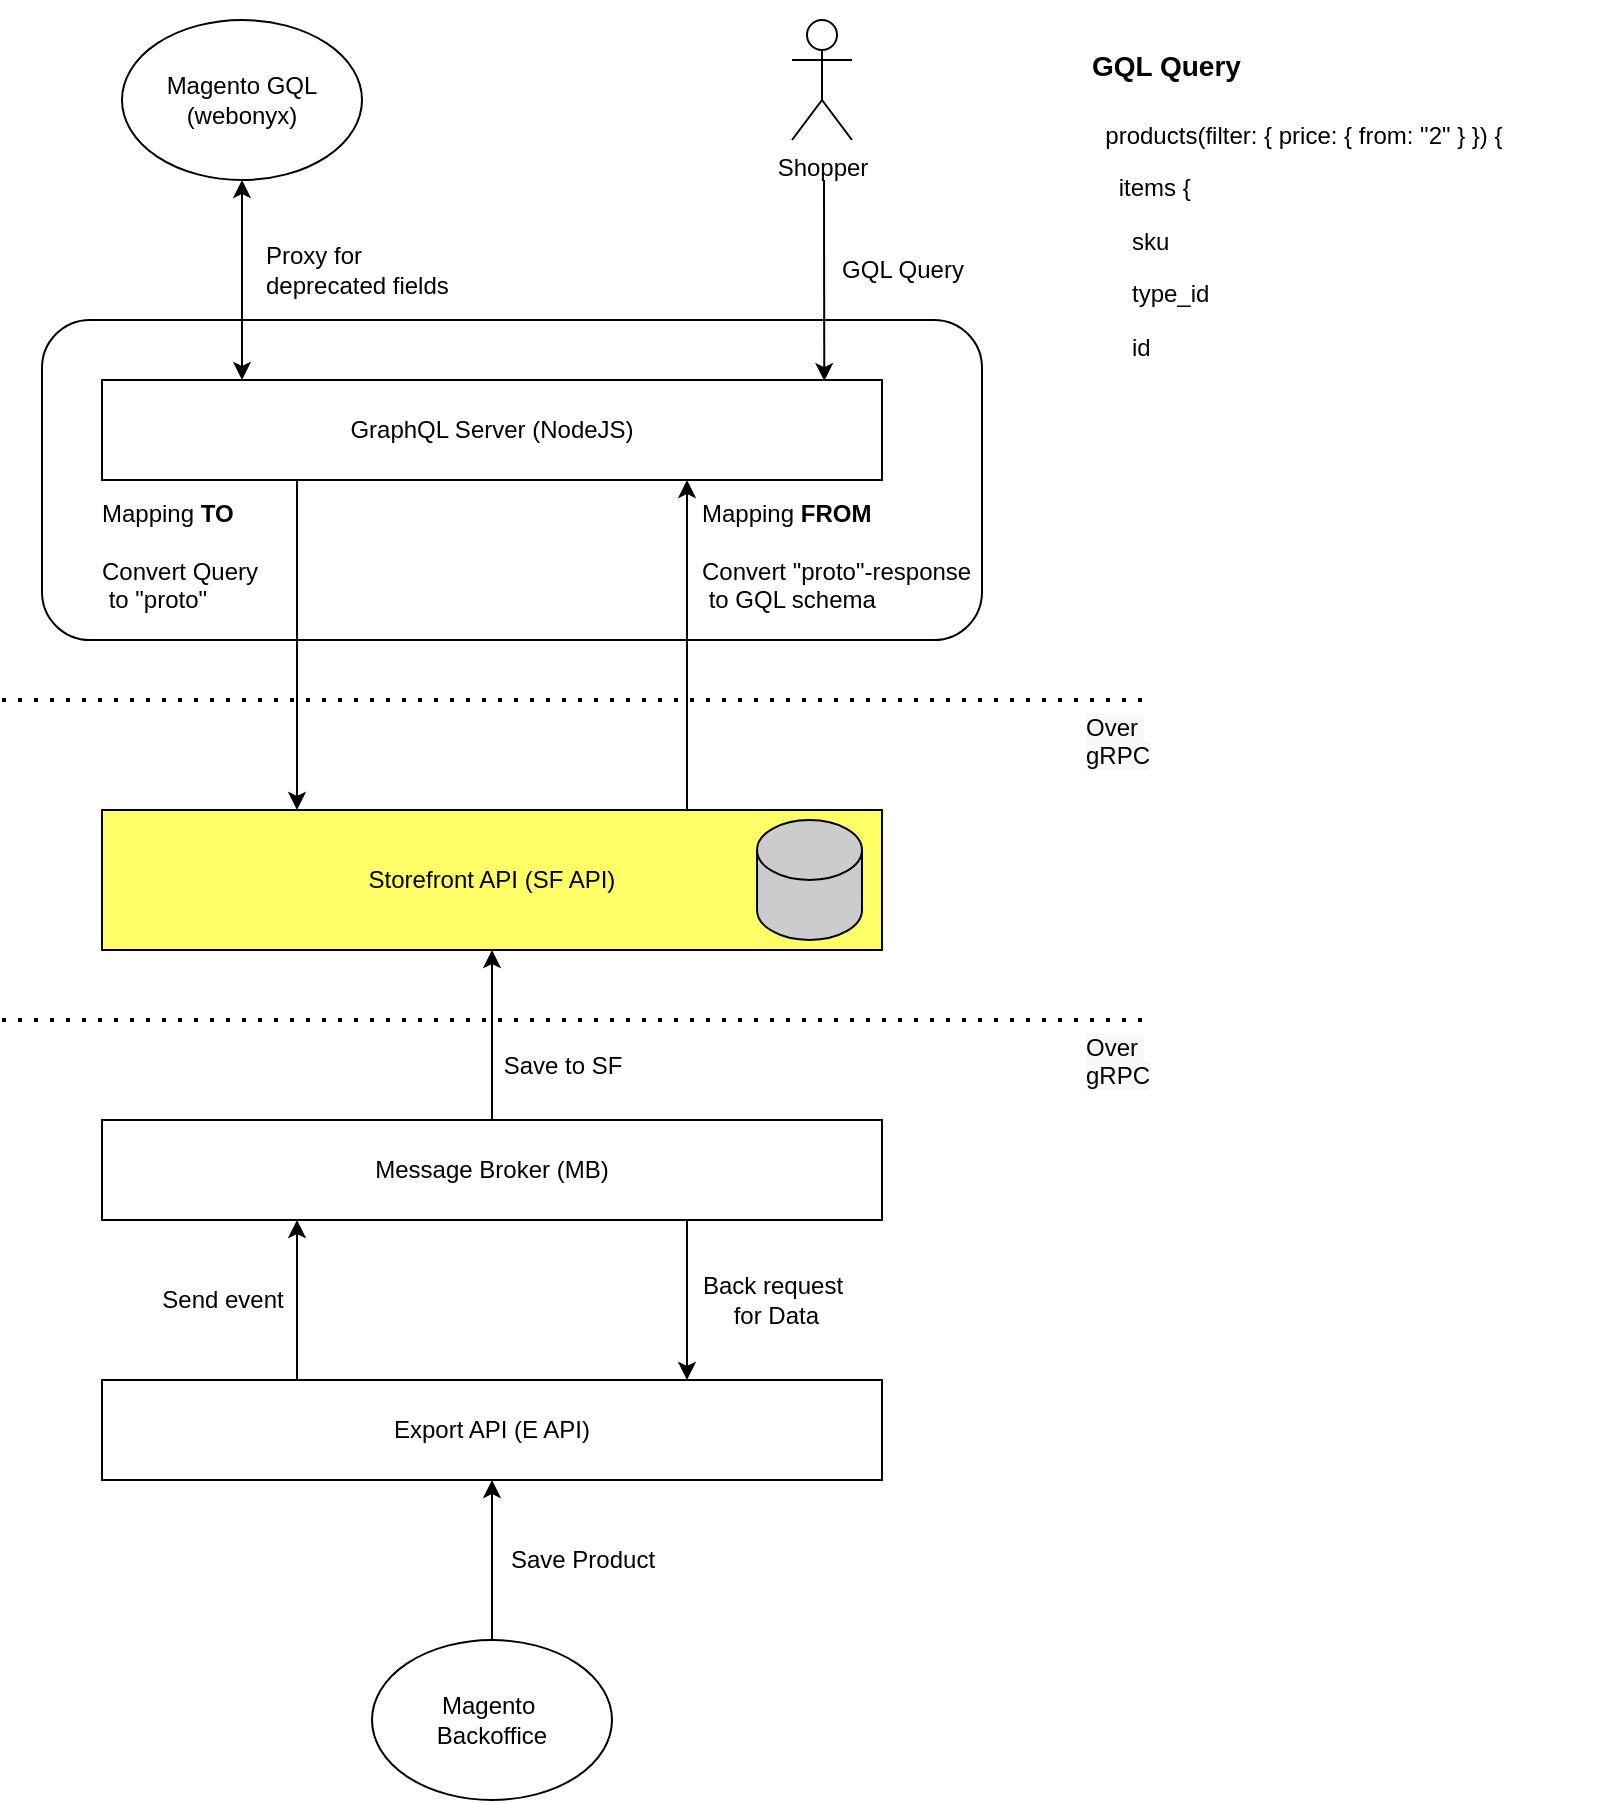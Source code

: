 <mxfile version="13.6.2" type="github">
  <diagram id="z_3OlUZgvgA4r3jRaCpC" name="Page-1">
    <mxGraphModel dx="1388" dy="662" grid="1" gridSize="10" guides="1" tooltips="1" connect="1" arrows="1" fold="1" page="1" pageScale="1" pageWidth="850" pageHeight="1100" math="0" shadow="0">
      <root>
        <mxCell id="0" />
        <mxCell id="1" parent="0" />
        <mxCell id="u7dwvrxe1WehzBrC3Dti-39" value="" style="rounded=1;whiteSpace=wrap;html=1;" vertex="1" parent="1">
          <mxGeometry x="50" y="160" width="470" height="160" as="geometry" />
        </mxCell>
        <mxCell id="u7dwvrxe1WehzBrC3Dti-11" style="edgeStyle=orthogonalEdgeStyle;rounded=0;orthogonalLoop=1;jettySize=auto;html=1;exitX=0.25;exitY=0;exitDx=0;exitDy=0;entryX=0.25;entryY=1;entryDx=0;entryDy=0;" edge="1" parent="1" source="u7dwvrxe1WehzBrC3Dti-1" target="u7dwvrxe1WehzBrC3Dti-2">
          <mxGeometry relative="1" as="geometry" />
        </mxCell>
        <mxCell id="u7dwvrxe1WehzBrC3Dti-1" value="Export API (E API)" style="rounded=0;whiteSpace=wrap;html=1;" vertex="1" parent="1">
          <mxGeometry x="80" y="690" width="390" height="50" as="geometry" />
        </mxCell>
        <mxCell id="u7dwvrxe1WehzBrC3Dti-2" value="Message Broker (MB)" style="rounded=0;whiteSpace=wrap;html=1;" vertex="1" parent="1">
          <mxGeometry x="80" y="560" width="390" height="50" as="geometry" />
        </mxCell>
        <mxCell id="u7dwvrxe1WehzBrC3Dti-3" value="Storefront API (SF API)" style="rounded=0;whiteSpace=wrap;html=1;fillColor=#FFFF66;" vertex="1" parent="1">
          <mxGeometry x="80" y="405" width="390" height="70" as="geometry" />
        </mxCell>
        <mxCell id="u7dwvrxe1WehzBrC3Dti-4" value="GraphQL Server (NodeJS)" style="rounded=0;whiteSpace=wrap;html=1;" vertex="1" parent="1">
          <mxGeometry x="80" y="190" width="390" height="50" as="geometry" />
        </mxCell>
        <mxCell id="u7dwvrxe1WehzBrC3Dti-15" value="" style="endArrow=classic;html=1;exitX=0.25;exitY=1;exitDx=0;exitDy=0;entryX=0.25;entryY=0;entryDx=0;entryDy=0;" edge="1" parent="1" source="u7dwvrxe1WehzBrC3Dti-4" target="u7dwvrxe1WehzBrC3Dti-3">
          <mxGeometry width="50" height="50" relative="1" as="geometry">
            <mxPoint x="190" y="370" as="sourcePoint" />
            <mxPoint x="240" y="320" as="targetPoint" />
          </mxGeometry>
        </mxCell>
        <mxCell id="u7dwvrxe1WehzBrC3Dti-16" value="" style="endArrow=classic;html=1;exitX=0.75;exitY=0;exitDx=0;exitDy=0;entryX=0.75;entryY=1;entryDx=0;entryDy=0;" edge="1" parent="1" source="u7dwvrxe1WehzBrC3Dti-3" target="u7dwvrxe1WehzBrC3Dti-4">
          <mxGeometry width="50" height="50" relative="1" as="geometry">
            <mxPoint x="187.5" y="250" as="sourcePoint" />
            <mxPoint x="187.5" y="330" as="targetPoint" />
          </mxGeometry>
        </mxCell>
        <mxCell id="u7dwvrxe1WehzBrC3Dti-17" value="Mapping &lt;b&gt;TO&lt;br&gt;&lt;/b&gt;&lt;br&gt;Convert Query&lt;br&gt;&amp;nbsp;to &quot;proto&quot;&amp;nbsp;" style="text;html=1;align=left;verticalAlign=middle;resizable=0;points=[];autosize=1;" vertex="1" parent="1">
          <mxGeometry x="78" y="248" width="90" height="60" as="geometry" />
        </mxCell>
        <mxCell id="u7dwvrxe1WehzBrC3Dti-18" value="Mapping &lt;b&gt;FROM&lt;/b&gt;&lt;br&gt;&lt;br&gt;Convert &quot;proto&quot;-response&lt;br&gt;&amp;nbsp;to GQL schema&amp;nbsp;" style="text;html=1;align=left;verticalAlign=middle;resizable=0;points=[];autosize=1;" vertex="1" parent="1">
          <mxGeometry x="378" y="248" width="150" height="60" as="geometry" />
        </mxCell>
        <mxCell id="u7dwvrxe1WehzBrC3Dti-19" value="Send event" style="text;html=1;align=center;verticalAlign=middle;resizable=0;points=[];autosize=1;" vertex="1" parent="1">
          <mxGeometry x="100" y="640" width="80" height="20" as="geometry" />
        </mxCell>
        <mxCell id="u7dwvrxe1WehzBrC3Dti-20" value="" style="endArrow=classic;html=1;exitX=0.75;exitY=1;exitDx=0;exitDy=0;entryX=0.75;entryY=0;entryDx=0;entryDy=0;" edge="1" parent="1" source="u7dwvrxe1WehzBrC3Dti-2" target="u7dwvrxe1WehzBrC3Dti-1">
          <mxGeometry width="50" height="50" relative="1" as="geometry">
            <mxPoint x="187.5" y="380" as="sourcePoint" />
            <mxPoint x="187.5" y="460" as="targetPoint" />
          </mxGeometry>
        </mxCell>
        <mxCell id="u7dwvrxe1WehzBrC3Dti-21" value="Back request&lt;br&gt;&amp;nbsp;for Data" style="text;html=1;align=center;verticalAlign=middle;resizable=0;points=[];autosize=1;" vertex="1" parent="1">
          <mxGeometry x="370" y="635" width="90" height="30" as="geometry" />
        </mxCell>
        <mxCell id="u7dwvrxe1WehzBrC3Dti-27" value="Shopper" style="shape=umlActor;verticalLabelPosition=bottom;verticalAlign=top;html=1;outlineConnect=0;" vertex="1" parent="1">
          <mxGeometry x="425" y="10" width="30" height="60" as="geometry" />
        </mxCell>
        <mxCell id="u7dwvrxe1WehzBrC3Dti-28" value="" style="endArrow=classic;html=1;entryX=0.926;entryY=0.011;entryDx=0;entryDy=0;entryPerimeter=0;" edge="1" parent="1" target="u7dwvrxe1WehzBrC3Dti-4">
          <mxGeometry width="50" height="50" relative="1" as="geometry">
            <mxPoint x="441" y="90" as="sourcePoint" />
            <mxPoint x="350" y="200" as="targetPoint" />
          </mxGeometry>
        </mxCell>
        <mxCell id="u7dwvrxe1WehzBrC3Dti-29" value="Magento GQL&lt;br&gt;(webonyx)" style="ellipse;whiteSpace=wrap;html=1;" vertex="1" parent="1">
          <mxGeometry x="90" y="10" width="120" height="80" as="geometry" />
        </mxCell>
        <mxCell id="u7dwvrxe1WehzBrC3Dti-30" value="" style="endArrow=classic;startArrow=classic;html=1;entryX=0.5;entryY=1;entryDx=0;entryDy=0;" edge="1" parent="1" target="u7dwvrxe1WehzBrC3Dti-29">
          <mxGeometry width="50" height="50" relative="1" as="geometry">
            <mxPoint x="150" y="190" as="sourcePoint" />
            <mxPoint x="350" y="200" as="targetPoint" />
          </mxGeometry>
        </mxCell>
        <mxCell id="u7dwvrxe1WehzBrC3Dti-31" value="Proxy for&lt;br&gt;deprecated fields" style="text;html=1;align=left;verticalAlign=middle;resizable=0;points=[];autosize=1;" vertex="1" parent="1">
          <mxGeometry x="160" y="120" width="110" height="30" as="geometry" />
        </mxCell>
        <mxCell id="u7dwvrxe1WehzBrC3Dti-32" value="GQL Query" style="text;html=1;align=center;verticalAlign=middle;resizable=0;points=[];autosize=1;" vertex="1" parent="1">
          <mxGeometry x="440" y="125" width="80" height="20" as="geometry" />
        </mxCell>
        <mxCell id="u7dwvrxe1WehzBrC3Dti-34" value="&lt;h1&gt;&lt;font style=&quot;font-size: 14px&quot;&gt;GQL Query&lt;/font&gt;&lt;/h1&gt;&lt;p&gt;&amp;nbsp; products(filter: { price: { from: &quot;2&quot; } }) {&lt;/p&gt;&lt;p&gt;&amp;nbsp; &amp;nbsp; items {&lt;/p&gt;&lt;p&gt;&amp;nbsp; &amp;nbsp; &amp;nbsp; sku&lt;/p&gt;&lt;p&gt;&amp;nbsp; &amp;nbsp; &amp;nbsp; type_id&lt;/p&gt;&lt;p&gt;&amp;nbsp; &amp;nbsp; &amp;nbsp; id&lt;/p&gt;" style="text;html=1;strokeColor=none;fillColor=none;spacing=5;spacingTop=-20;whiteSpace=wrap;overflow=hidden;rounded=0;" vertex="1" parent="1">
          <mxGeometry x="570" y="10" width="260" height="230" as="geometry" />
        </mxCell>
        <mxCell id="u7dwvrxe1WehzBrC3Dti-44" value="Magento&amp;nbsp;&lt;br&gt;Backoffice" style="ellipse;whiteSpace=wrap;html=1;" vertex="1" parent="1">
          <mxGeometry x="215" y="820" width="120" height="80" as="geometry" />
        </mxCell>
        <mxCell id="u7dwvrxe1WehzBrC3Dti-47" value="" style="group" vertex="1" connectable="0" parent="1">
          <mxGeometry x="275" y="770" width="90" height="20" as="geometry" />
        </mxCell>
        <mxCell id="u7dwvrxe1WehzBrC3Dti-45" value="" style="endArrow=classic;html=1;entryX=0.5;entryY=1;entryDx=0;entryDy=0;exitX=0.5;exitY=0;exitDx=0;exitDy=0;" edge="1" parent="u7dwvrxe1WehzBrC3Dti-47" source="u7dwvrxe1WehzBrC3Dti-44" target="u7dwvrxe1WehzBrC3Dti-1">
          <mxGeometry width="50" height="50" relative="1" as="geometry">
            <mxPoint x="-45" y="30" as="sourcePoint" />
            <mxPoint x="5" y="-20" as="targetPoint" />
          </mxGeometry>
        </mxCell>
        <mxCell id="u7dwvrxe1WehzBrC3Dti-46" value="Save Product" style="text;html=1;align=center;verticalAlign=middle;resizable=0;points=[];autosize=1;" vertex="1" parent="u7dwvrxe1WehzBrC3Dti-47">
          <mxGeometry width="90" height="20" as="geometry" />
        </mxCell>
        <mxCell id="u7dwvrxe1WehzBrC3Dti-48" value="" style="shape=cylinder2;whiteSpace=wrap;html=1;boundedLbl=1;backgroundOutline=1;size=15;fillColor=#CCCCCC;" vertex="1" parent="1">
          <mxGeometry x="407.5" y="410" width="52.5" height="60" as="geometry" />
        </mxCell>
        <mxCell id="u7dwvrxe1WehzBrC3Dti-12" style="edgeStyle=orthogonalEdgeStyle;rounded=0;orthogonalLoop=1;jettySize=auto;html=1;exitX=0.5;exitY=0;exitDx=0;exitDy=0;entryX=0.5;entryY=1;entryDx=0;entryDy=0;" edge="1" parent="1" source="u7dwvrxe1WehzBrC3Dti-2" target="u7dwvrxe1WehzBrC3Dti-3">
          <mxGeometry relative="1" as="geometry">
            <mxPoint x="269.787" y="509.851" as="sourcePoint" />
            <mxPoint x="270" y="480" as="targetPoint" />
          </mxGeometry>
        </mxCell>
        <mxCell id="u7dwvrxe1WehzBrC3Dti-54" value="" style="group" vertex="1" connectable="0" parent="1">
          <mxGeometry x="30" y="350.0" width="600" height="40.0" as="geometry" />
        </mxCell>
        <mxCell id="u7dwvrxe1WehzBrC3Dti-51" value="&lt;span style=&quot;color: rgb(0 , 0 , 0) ; font-family: &amp;#34;helvetica&amp;#34; ; font-size: 12px ; font-style: normal ; font-weight: 400 ; letter-spacing: normal ; text-align: left ; text-indent: 0px ; text-transform: none ; word-spacing: 0px ; background-color: rgb(248 , 249 , 250) ; display: inline ; float: none&quot;&gt;Over&amp;nbsp;&lt;/span&gt;&lt;br style=&quot;color: rgb(0 , 0 , 0) ; font-family: &amp;#34;helvetica&amp;#34; ; font-size: 12px ; font-style: normal ; font-weight: 400 ; letter-spacing: normal ; text-align: left ; text-indent: 0px ; text-transform: none ; word-spacing: 0px&quot;&gt;&lt;span style=&quot;color: rgb(0 , 0 , 0) ; font-family: &amp;#34;helvetica&amp;#34; ; font-size: 12px ; font-style: normal ; font-weight: 400 ; letter-spacing: normal ; text-align: left ; text-indent: 0px ; text-transform: none ; word-spacing: 0px ; background-color: rgb(248 , 249 , 250) ; display: inline ; float: none&quot;&gt;gRPC&lt;/span&gt;" style="text;whiteSpace=wrap;html=1;" vertex="1" parent="u7dwvrxe1WehzBrC3Dti-54">
          <mxGeometry x="540" y="1.137e-13" width="60" height="40" as="geometry" />
        </mxCell>
        <mxCell id="u7dwvrxe1WehzBrC3Dti-52" value="" style="endArrow=none;dashed=1;html=1;dashPattern=1 3;strokeWidth=2;entryX=0.5;entryY=0;entryDx=0;entryDy=0;" edge="1" parent="u7dwvrxe1WehzBrC3Dti-54" target="u7dwvrxe1WehzBrC3Dti-51">
          <mxGeometry width="50" height="50" relative="1" as="geometry">
            <mxPoint as="sourcePoint" />
            <mxPoint x="560" y="-10.0" as="targetPoint" />
          </mxGeometry>
        </mxCell>
        <mxCell id="u7dwvrxe1WehzBrC3Dti-55" value="" style="group" vertex="1" connectable="0" parent="1">
          <mxGeometry x="30" y="510.0" width="600" height="40.0" as="geometry" />
        </mxCell>
        <mxCell id="u7dwvrxe1WehzBrC3Dti-56" value="&lt;span style=&quot;color: rgb(0 , 0 , 0) ; font-family: &amp;#34;helvetica&amp;#34; ; font-size: 12px ; font-style: normal ; font-weight: 400 ; letter-spacing: normal ; text-align: left ; text-indent: 0px ; text-transform: none ; word-spacing: 0px ; background-color: rgb(248 , 249 , 250) ; display: inline ; float: none&quot;&gt;Over&amp;nbsp;&lt;/span&gt;&lt;br style=&quot;color: rgb(0 , 0 , 0) ; font-family: &amp;#34;helvetica&amp;#34; ; font-size: 12px ; font-style: normal ; font-weight: 400 ; letter-spacing: normal ; text-align: left ; text-indent: 0px ; text-transform: none ; word-spacing: 0px&quot;&gt;&lt;span style=&quot;color: rgb(0 , 0 , 0) ; font-family: &amp;#34;helvetica&amp;#34; ; font-size: 12px ; font-style: normal ; font-weight: 400 ; letter-spacing: normal ; text-align: left ; text-indent: 0px ; text-transform: none ; word-spacing: 0px ; background-color: rgb(248 , 249 , 250) ; display: inline ; float: none&quot;&gt;gRPC&lt;/span&gt;" style="text;whiteSpace=wrap;html=1;" vertex="1" parent="u7dwvrxe1WehzBrC3Dti-55">
          <mxGeometry x="540" width="60" height="40" as="geometry" />
        </mxCell>
        <mxCell id="u7dwvrxe1WehzBrC3Dti-57" value="" style="endArrow=none;dashed=1;html=1;dashPattern=1 3;strokeWidth=2;entryX=0.5;entryY=0;entryDx=0;entryDy=0;" edge="1" parent="u7dwvrxe1WehzBrC3Dti-55" target="u7dwvrxe1WehzBrC3Dti-56">
          <mxGeometry width="50" height="50" relative="1" as="geometry">
            <mxPoint as="sourcePoint" />
            <mxPoint x="560" y="-10.0" as="targetPoint" />
          </mxGeometry>
        </mxCell>
        <mxCell id="u7dwvrxe1WehzBrC3Dti-42" value="" style="group" vertex="1" connectable="0" parent="u7dwvrxe1WehzBrC3Dti-55">
          <mxGeometry x="240" y="-20.0" width="80" height="52.612" as="geometry" />
        </mxCell>
        <mxCell id="u7dwvrxe1WehzBrC3Dti-22" value="Save to SF&lt;br&gt;" style="text;html=1;align=center;verticalAlign=middle;resizable=0;points=[];autosize=1;" vertex="1" parent="u7dwvrxe1WehzBrC3Dti-42">
          <mxGeometry x="5.333" y="32.612" width="70" height="20" as="geometry" />
        </mxCell>
      </root>
    </mxGraphModel>
  </diagram>
</mxfile>
